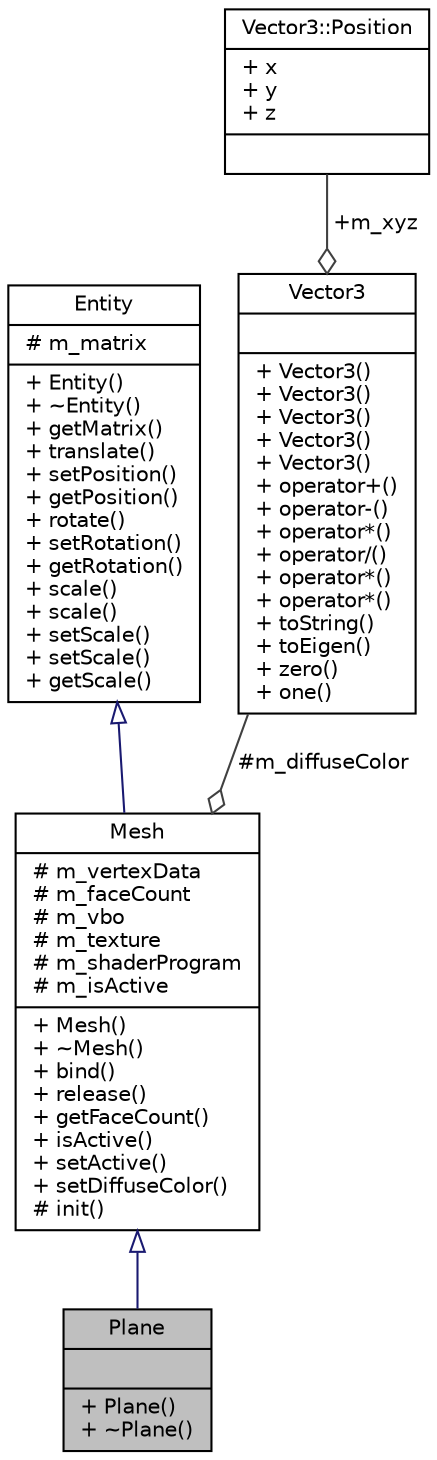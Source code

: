 digraph "Plane"
{
 // LATEX_PDF_SIZE
  edge [fontname="Helvetica",fontsize="10",labelfontname="Helvetica",labelfontsize="10"];
  node [fontname="Helvetica",fontsize="10",shape=record];
  Node1 [label="{Plane\n||+ Plane()\l+ ~Plane()\l}",height=0.2,width=0.4,color="black", fillcolor="grey75", style="filled", fontcolor="black",tooltip="plane mesh"];
  Node2 -> Node1 [dir="back",color="midnightblue",fontsize="10",style="solid",arrowtail="onormal",fontname="Helvetica"];
  Node2 [label="{Mesh\n|# m_vertexData\l# m_faceCount\l# m_vbo\l# m_texture\l# m_shaderProgram\l# m_isActive\l|+ Mesh()\l+ ~Mesh()\l+ bind()\l+ release()\l+ getFaceCount()\l+ isActive()\l+ setActive()\l+ setDiffuseColor()\l# init()\l}",height=0.2,width=0.4,color="black", fillcolor="white", style="filled",URL="$class_mesh.html",tooltip="mesh base class"];
  Node3 -> Node2 [dir="back",color="midnightblue",fontsize="10",style="solid",arrowtail="onormal",fontname="Helvetica"];
  Node3 [label="{Entity\n|# m_matrix\l|+ Entity()\l+ ~Entity()\l+ getMatrix()\l+ translate()\l+ setPosition()\l+ getPosition()\l+ rotate()\l+ setRotation()\l+ getRotation()\l+ scale()\l+ scale()\l+ setScale()\l+ setScale()\l+ getScale()\l}",height=0.2,width=0.4,color="black", fillcolor="white", style="filled",URL="$class_entity.html",tooltip="base class for all objects in openGl window"];
  Node4 -> Node2 [color="grey25",fontsize="10",style="solid",label=" #m_diffuseColor" ,arrowhead="odiamond",fontname="Helvetica"];
  Node4 [label="{Vector3\n||+ Vector3()\l+ Vector3()\l+ Vector3()\l+ Vector3()\l+ Vector3()\l+ operator+()\l+ operator-()\l+ operator*()\l+ operator/()\l+ operator*()\l+ operator*()\l+ toString()\l+ toEigen()\l+ zero()\l+ one()\l}",height=0.2,width=0.4,color="black", fillcolor="white", style="filled",URL="$class_vector3.html",tooltip="Utility Class."];
  Node5 -> Node4 [color="grey25",fontsize="10",style="solid",label=" +m_xyz" ,arrowhead="odiamond",fontname="Helvetica"];
  Node5 [label="{Vector3::Position\n|+ x\l+ y\l+ z\l|}",height=0.2,width=0.4,color="black", fillcolor="white", style="filled",URL="$struct_vector3_1_1_position.html",tooltip=" "];
}
